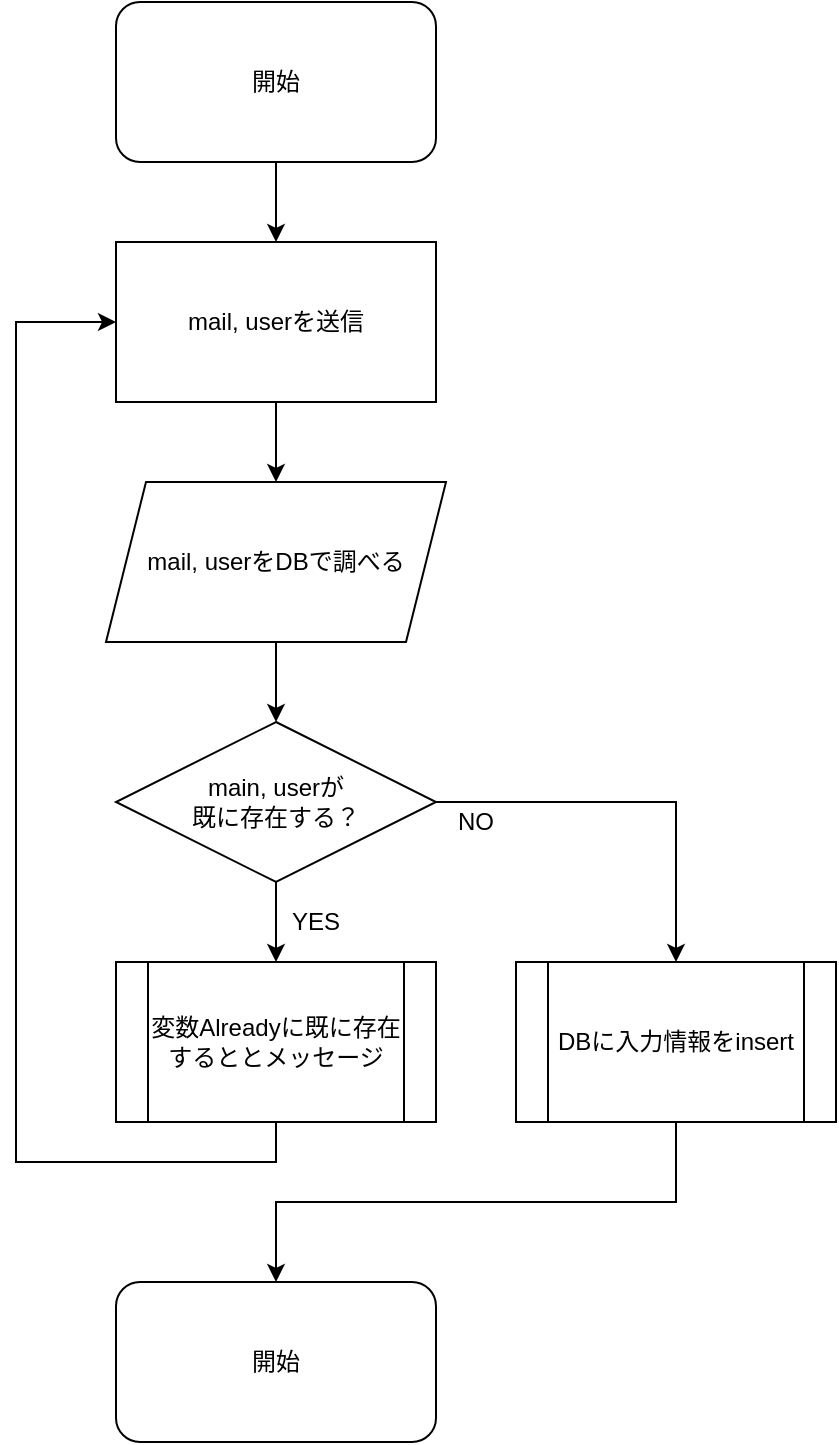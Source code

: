 <mxfile version="13.11.0" type="github">
  <diagram id="E3ggwBjGvPzRDZmf6YGA" name="ページ1">
    <mxGraphModel dx="2564" dy="936" grid="1" gridSize="10" guides="1" tooltips="1" connect="1" arrows="1" fold="1" page="1" pageScale="1" pageWidth="1169" pageHeight="1654" math="0" shadow="0">
      <root>
        <mxCell id="0" />
        <mxCell id="1" parent="0" />
        <mxCell id="RLOAIAPmI-xRQowu1hiA-32" style="edgeStyle=orthogonalEdgeStyle;rounded=0;orthogonalLoop=1;jettySize=auto;html=1;exitX=1;exitY=0.5;exitDx=0;exitDy=0;entryX=0.5;entryY=0;entryDx=0;entryDy=0;" edge="1" parent="1" source="RLOAIAPmI-xRQowu1hiA-2" target="RLOAIAPmI-xRQowu1hiA-34">
          <mxGeometry relative="1" as="geometry">
            <mxPoint x="-200" y="550" as="targetPoint" />
          </mxGeometry>
        </mxCell>
        <mxCell id="RLOAIAPmI-xRQowu1hiA-35" style="edgeStyle=orthogonalEdgeStyle;rounded=0;orthogonalLoop=1;jettySize=auto;html=1;exitX=0.5;exitY=1;exitDx=0;exitDy=0;entryX=0.5;entryY=0;entryDx=0;entryDy=0;" edge="1" parent="1" source="RLOAIAPmI-xRQowu1hiA-2" target="RLOAIAPmI-xRQowu1hiA-17">
          <mxGeometry relative="1" as="geometry" />
        </mxCell>
        <mxCell id="RLOAIAPmI-xRQowu1hiA-2" value="main, userが&lt;br&gt;既に存在する？" style="rhombus;whiteSpace=wrap;html=1;" vertex="1" parent="1">
          <mxGeometry x="-560" y="400" width="160" height="80" as="geometry" />
        </mxCell>
        <mxCell id="RLOAIAPmI-xRQowu1hiA-6" style="edgeStyle=orthogonalEdgeStyle;rounded=0;orthogonalLoop=1;jettySize=auto;html=1;exitX=0.5;exitY=1;exitDx=0;exitDy=0;entryX=0.5;entryY=0;entryDx=0;entryDy=0;" edge="1" parent="1" source="RLOAIAPmI-xRQowu1hiA-3" target="RLOAIAPmI-xRQowu1hiA-13">
          <mxGeometry relative="1" as="geometry" />
        </mxCell>
        <mxCell id="RLOAIAPmI-xRQowu1hiA-3" value="mail, userを送信" style="whiteSpace=wrap;html=1;" vertex="1" parent="1">
          <mxGeometry x="-560" y="160" width="160" height="80" as="geometry" />
        </mxCell>
        <mxCell id="RLOAIAPmI-xRQowu1hiA-11" style="edgeStyle=orthogonalEdgeStyle;rounded=0;orthogonalLoop=1;jettySize=auto;html=1;exitX=0.5;exitY=1;exitDx=0;exitDy=0;entryX=0.5;entryY=0;entryDx=0;entryDy=0;" edge="1" parent="1" source="RLOAIAPmI-xRQowu1hiA-10" target="RLOAIAPmI-xRQowu1hiA-3">
          <mxGeometry relative="1" as="geometry" />
        </mxCell>
        <mxCell id="RLOAIAPmI-xRQowu1hiA-10" value="開始" style="rounded=1;whiteSpace=wrap;html=1;" vertex="1" parent="1">
          <mxGeometry x="-560" y="40" width="160" height="80" as="geometry" />
        </mxCell>
        <mxCell id="RLOAIAPmI-xRQowu1hiA-15" style="edgeStyle=orthogonalEdgeStyle;rounded=0;orthogonalLoop=1;jettySize=auto;html=1;exitX=0.5;exitY=1;exitDx=0;exitDy=0;entryX=0.5;entryY=0;entryDx=0;entryDy=0;" edge="1" parent="1" source="RLOAIAPmI-xRQowu1hiA-13" target="RLOAIAPmI-xRQowu1hiA-2">
          <mxGeometry relative="1" as="geometry" />
        </mxCell>
        <mxCell id="RLOAIAPmI-xRQowu1hiA-13" value="mail, userをDBで調べる" style="shape=parallelogram;perimeter=parallelogramPerimeter;whiteSpace=wrap;html=1;fixedSize=1;rounded=0;" vertex="1" parent="1">
          <mxGeometry x="-565" y="280" width="170" height="80" as="geometry" />
        </mxCell>
        <mxCell id="RLOAIAPmI-xRQowu1hiA-37" style="edgeStyle=orthogonalEdgeStyle;rounded=0;orthogonalLoop=1;jettySize=auto;html=1;exitX=0.5;exitY=1;exitDx=0;exitDy=0;entryX=0;entryY=0.5;entryDx=0;entryDy=0;" edge="1" parent="1" source="RLOAIAPmI-xRQowu1hiA-17" target="RLOAIAPmI-xRQowu1hiA-3">
          <mxGeometry relative="1" as="geometry">
            <Array as="points">
              <mxPoint x="-480" y="620" />
              <mxPoint x="-610" y="620" />
              <mxPoint x="-610" y="200" />
            </Array>
          </mxGeometry>
        </mxCell>
        <mxCell id="RLOAIAPmI-xRQowu1hiA-17" value="変数Alreadyに既に存在するととメッセージ" style="shape=process;whiteSpace=wrap;html=1;backgroundOutline=1;rounded=0;" vertex="1" parent="1">
          <mxGeometry x="-560" y="520" width="160" height="80" as="geometry" />
        </mxCell>
        <mxCell id="RLOAIAPmI-xRQowu1hiA-33" value="NO" style="text;html=1;strokeColor=none;fillColor=none;align=center;verticalAlign=middle;whiteSpace=wrap;rounded=0;" vertex="1" parent="1">
          <mxGeometry x="-400" y="440" width="40" height="20" as="geometry" />
        </mxCell>
        <mxCell id="RLOAIAPmI-xRQowu1hiA-39" style="edgeStyle=orthogonalEdgeStyle;rounded=0;orthogonalLoop=1;jettySize=auto;html=1;exitX=0.5;exitY=1;exitDx=0;exitDy=0;" edge="1" parent="1" source="RLOAIAPmI-xRQowu1hiA-34" target="RLOAIAPmI-xRQowu1hiA-38">
          <mxGeometry relative="1" as="geometry" />
        </mxCell>
        <mxCell id="RLOAIAPmI-xRQowu1hiA-34" value="DBに入力情報をinsert" style="shape=process;whiteSpace=wrap;html=1;backgroundOutline=1;rounded=0;" vertex="1" parent="1">
          <mxGeometry x="-360" y="520" width="160" height="80" as="geometry" />
        </mxCell>
        <mxCell id="RLOAIAPmI-xRQowu1hiA-36" value="YES" style="text;html=1;strokeColor=none;fillColor=none;align=center;verticalAlign=middle;whiteSpace=wrap;rounded=0;" vertex="1" parent="1">
          <mxGeometry x="-480" y="490" width="40" height="20" as="geometry" />
        </mxCell>
        <mxCell id="RLOAIAPmI-xRQowu1hiA-38" value="開始" style="rounded=1;whiteSpace=wrap;html=1;" vertex="1" parent="1">
          <mxGeometry x="-560" y="680" width="160" height="80" as="geometry" />
        </mxCell>
      </root>
    </mxGraphModel>
  </diagram>
</mxfile>
